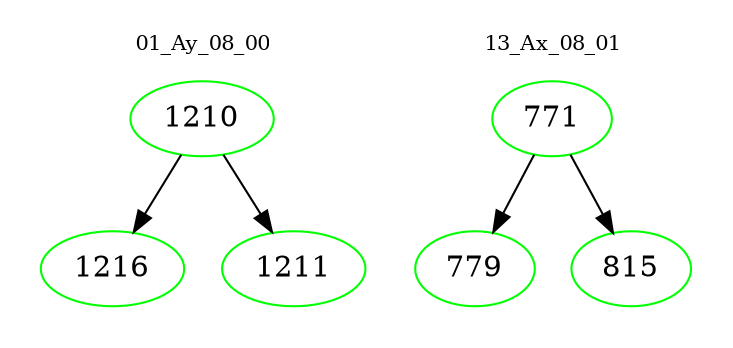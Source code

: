 digraph{
subgraph cluster_0 {
color = white
label = "01_Ay_08_00";
fontsize=10;
T0_1210 [label="1210", color="green"]
T0_1210 -> T0_1216 [color="black"]
T0_1216 [label="1216", color="green"]
T0_1210 -> T0_1211 [color="black"]
T0_1211 [label="1211", color="green"]
}
subgraph cluster_1 {
color = white
label = "13_Ax_08_01";
fontsize=10;
T1_771 [label="771", color="green"]
T1_771 -> T1_779 [color="black"]
T1_779 [label="779", color="green"]
T1_771 -> T1_815 [color="black"]
T1_815 [label="815", color="green"]
}
}
